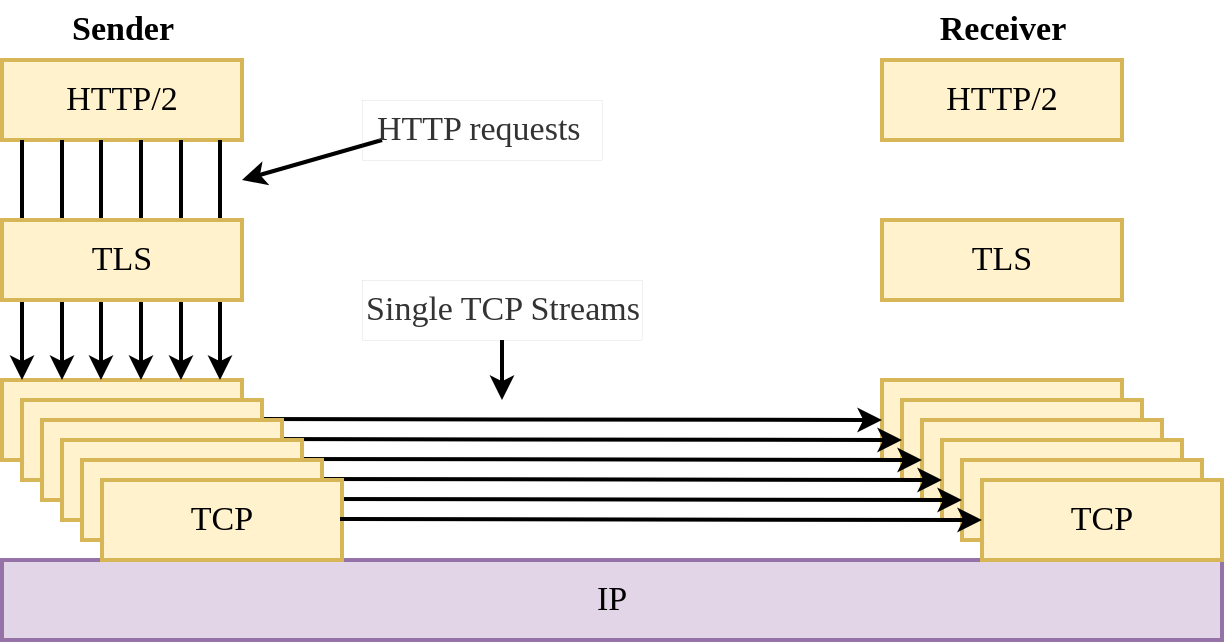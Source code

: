 <mxfile version="20.2.0" type="device"><diagram id="wT1ypxs-N-_fi6-ERzpt" name="Page-1"><mxGraphModel dx="1247" dy="627" grid="1" gridSize="10" guides="1" tooltips="1" connect="1" arrows="1" fold="1" page="1" pageScale="1" pageWidth="827" pageHeight="1169" math="0" shadow="0"><root><mxCell id="0"/><mxCell id="1" parent="0"/><mxCell id="jYlq2Y5q73pHyzIZ-Mcy-1" value="HTTP/2" style="rounded=0;whiteSpace=wrap;html=1;strokeColor=#d6b656;fillColor=#fff2cc;strokeWidth=2;fontFamily=Ubuntu Condensed;fontSource=https%3A%2F%2Ffonts.googleapis.com%2Fcss%3Ffamily%3DUbuntu%2BCondensed;fontSize=17;" parent="1" vertex="1"><mxGeometry x="120" y="240" width="120" height="40" as="geometry"/></mxCell><mxCell id="jYlq2Y5q73pHyzIZ-Mcy-2" value="HTTP/2" style="rounded=0;whiteSpace=wrap;html=1;fillColor=#fff2cc;strokeColor=#d6b656;strokeWidth=2;fontFamily=Ubuntu Condensed;fontSource=https%3A%2F%2Ffonts.googleapis.com%2Fcss%3Ffamily%3DUbuntu%2BCondensed;fontSize=17;" parent="1" vertex="1"><mxGeometry x="560" y="240" width="120" height="40" as="geometry"/></mxCell><mxCell id="jYlq2Y5q73pHyzIZ-Mcy-4" value="TCP" style="rounded=0;whiteSpace=wrap;html=1;strokeColor=#d6b656;fillColor=#fff2cc;strokeWidth=2;fontFamily=Ubuntu Condensed;fontSource=https%3A%2F%2Ffonts.googleapis.com%2Fcss%3Ffamily%3DUbuntu%2BCondensed;fontSize=17;" parent="1" vertex="1"><mxGeometry x="120" y="400" width="120" height="40" as="geometry"/></mxCell><mxCell id="jYlq2Y5q73pHyzIZ-Mcy-5" value="IP" style="rounded=0;whiteSpace=wrap;html=1;fillColor=#e1d5e7;strokeColor=#9673a6;strokeWidth=2;fontFamily=Ubuntu Condensed;fontSource=https%3A%2F%2Ffonts.googleapis.com%2Fcss%3Ffamily%3DUbuntu%2BCondensed;fontSize=17;" parent="1" vertex="1"><mxGeometry x="120" y="490" width="610" height="40" as="geometry"/></mxCell><mxCell id="jYlq2Y5q73pHyzIZ-Mcy-6" value="TLS" style="rounded=0;whiteSpace=wrap;html=1;strokeColor=#d6b656;fillColor=#fff2cc;strokeWidth=2;fontFamily=Ubuntu Condensed;fontSource=https%3A%2F%2Ffonts.googleapis.com%2Fcss%3Ffamily%3DUbuntu%2BCondensed;fontSize=17;" parent="1" vertex="1"><mxGeometry x="560" y="320" width="120" height="40" as="geometry"/></mxCell><mxCell id="jYlq2Y5q73pHyzIZ-Mcy-7" value="TCP" style="rounded=0;whiteSpace=wrap;html=1;strokeColor=#d6b656;fillColor=#fff2cc;strokeWidth=2;fontFamily=Ubuntu Condensed;fontSource=https%3A%2F%2Ffonts.googleapis.com%2Fcss%3Ffamily%3DUbuntu%2BCondensed;fontSize=17;" parent="1" vertex="1"><mxGeometry x="560" y="400" width="120" height="40" as="geometry"/></mxCell><mxCell id="jYlq2Y5q73pHyzIZ-Mcy-10" value="" style="endArrow=classic;html=1;rounded=0;exitX=0.25;exitY=1;exitDx=0;exitDy=0;entryX=0.25;entryY=0;entryDx=0;entryDy=0;fillColor=#f8cecc;strokeColor=#000000;strokeWidth=2;fontFamily=Ubuntu Condensed;fontSource=https%3A%2F%2Ffonts.googleapis.com%2Fcss%3Ffamily%3DUbuntu%2BCondensed;fontSize=17;" parent="1" edge="1"><mxGeometry width="50" height="50" relative="1" as="geometry"><mxPoint x="169.5" y="280" as="sourcePoint"/><mxPoint x="169.5" y="400" as="targetPoint"/></mxGeometry></mxCell><mxCell id="jYlq2Y5q73pHyzIZ-Mcy-14" value="&lt;b style=&quot;font-size: 17px;&quot;&gt;&lt;font style=&quot;font-size: 17px;&quot;&gt;Sender&lt;/font&gt;&lt;/b&gt;" style="text;html=1;align=center;verticalAlign=middle;resizable=0;points=[];autosize=1;strokeColor=none;fillColor=none;fontFamily=Ubuntu Condensed;fontSource=https%3A%2F%2Ffonts.googleapis.com%2Fcss%3Ffamily%3DUbuntu%2BCondensed;fontSize=17;" parent="1" vertex="1"><mxGeometry x="145" y="210" width="70" height="30" as="geometry"/></mxCell><mxCell id="jYlq2Y5q73pHyzIZ-Mcy-15" value="&lt;span style=&quot;font-size: 17px;&quot;&gt;&lt;b style=&quot;font-size: 17px;&quot;&gt;Receiver&lt;/b&gt;&lt;/span&gt;" style="text;html=1;align=center;verticalAlign=middle;resizable=0;points=[];autosize=1;strokeColor=none;fillColor=none;fontFamily=Ubuntu Condensed;fontSource=https%3A%2F%2Ffonts.googleapis.com%2Fcss%3Ffamily%3DUbuntu%2BCondensed;fontSize=17;" parent="1" vertex="1"><mxGeometry x="580" y="210" width="80" height="30" as="geometry"/></mxCell><mxCell id="jYlq2Y5q73pHyzIZ-Mcy-18" value="" style="endArrow=classic;html=1;rounded=0;fontSize=17;strokeWidth=2;entryX=0;entryY=0.5;entryDx=0;entryDy=0;fontFamily=Ubuntu Condensed;fontSource=https%3A%2F%2Ffonts.googleapis.com%2Fcss%3Ffamily%3DUbuntu%2BCondensed;" parent="1" target="jYlq2Y5q73pHyzIZ-Mcy-7" edge="1"><mxGeometry width="50" height="50" relative="1" as="geometry"><mxPoint x="239" y="419.5" as="sourcePoint"/><mxPoint x="550" y="420" as="targetPoint"/></mxGeometry></mxCell><mxCell id="jYlq2Y5q73pHyzIZ-Mcy-20" value="" style="rounded=0;orthogonalLoop=1;jettySize=auto;html=1;fontSize=17;strokeWidth=2;fontFamily=Ubuntu Condensed;fontSource=https%3A%2F%2Ffonts.googleapis.com%2Fcss%3Ffamily%3DUbuntu%2BCondensed;" parent="1" edge="1"><mxGeometry relative="1" as="geometry"><mxPoint x="310" y="280" as="sourcePoint"/><mxPoint x="240" y="300" as="targetPoint"/></mxGeometry></mxCell><mxCell id="jYlq2Y5q73pHyzIZ-Mcy-19" value="HTTP requests&amp;nbsp;" style="text;html=1;align=center;verticalAlign=middle;resizable=0;points=[];autosize=1;strokeColor=#666666;fillColor=none;fontSize=17;fontColor=#333333;strokeWidth=0;fontStyle=0;fontFamily=Ubuntu Condensed;fontSource=https%3A%2F%2Ffonts.googleapis.com%2Fcss%3Ffamily%3DUbuntu%2BCondensed;" parent="1" vertex="1"><mxGeometry x="300" y="260" width="120" height="30" as="geometry"/></mxCell><mxCell id="-lGj_dTgAtzLJm71XhEx-1" value="TCP" style="rounded=0;whiteSpace=wrap;html=1;strokeColor=#d6b656;fillColor=#fff2cc;strokeWidth=2;fontFamily=Ubuntu Condensed;fontSource=https%3A%2F%2Ffonts.googleapis.com%2Fcss%3Ffamily%3DUbuntu%2BCondensed;fontSize=17;" vertex="1" parent="1"><mxGeometry x="130" y="410" width="120" height="40" as="geometry"/></mxCell><mxCell id="-lGj_dTgAtzLJm71XhEx-4" value="TCP" style="rounded=0;whiteSpace=wrap;html=1;strokeColor=#d6b656;fillColor=#fff2cc;strokeWidth=2;fontFamily=Ubuntu Condensed;fontSource=https%3A%2F%2Ffonts.googleapis.com%2Fcss%3Ffamily%3DUbuntu%2BCondensed;fontSize=17;" vertex="1" parent="1"><mxGeometry x="570" y="410" width="120" height="40" as="geometry"/></mxCell><mxCell id="-lGj_dTgAtzLJm71XhEx-5" value="" style="endArrow=classic;html=1;rounded=0;fontSize=17;strokeWidth=2;entryX=0;entryY=0.5;entryDx=0;entryDy=0;fontFamily=Ubuntu Condensed;fontSource=https%3A%2F%2Ffonts.googleapis.com%2Fcss%3Ffamily%3DUbuntu%2BCondensed;" edge="1" parent="1"><mxGeometry width="50" height="50" relative="1" as="geometry"><mxPoint x="249" y="429.5" as="sourcePoint"/><mxPoint x="570" y="430" as="targetPoint"/></mxGeometry></mxCell><mxCell id="-lGj_dTgAtzLJm71XhEx-6" value="TCP" style="rounded=0;whiteSpace=wrap;html=1;strokeColor=#d6b656;fillColor=#fff2cc;strokeWidth=2;fontFamily=Ubuntu Condensed;fontSource=https%3A%2F%2Ffonts.googleapis.com%2Fcss%3Ffamily%3DUbuntu%2BCondensed;fontSize=17;" vertex="1" parent="1"><mxGeometry x="140" y="420" width="120" height="40" as="geometry"/></mxCell><mxCell id="-lGj_dTgAtzLJm71XhEx-7" value="TCP" style="rounded=0;whiteSpace=wrap;html=1;strokeColor=#d6b656;fillColor=#fff2cc;strokeWidth=2;fontFamily=Ubuntu Condensed;fontSource=https%3A%2F%2Ffonts.googleapis.com%2Fcss%3Ffamily%3DUbuntu%2BCondensed;fontSize=17;" vertex="1" parent="1"><mxGeometry x="580" y="420" width="120" height="40" as="geometry"/></mxCell><mxCell id="-lGj_dTgAtzLJm71XhEx-8" value="" style="endArrow=classic;html=1;rounded=0;fontSize=17;strokeWidth=2;entryX=0;entryY=0.5;entryDx=0;entryDy=0;fontFamily=Ubuntu Condensed;fontSource=https%3A%2F%2Ffonts.googleapis.com%2Fcss%3Ffamily%3DUbuntu%2BCondensed;" edge="1" parent="1"><mxGeometry width="50" height="50" relative="1" as="geometry"><mxPoint x="259" y="439.5" as="sourcePoint"/><mxPoint x="580" y="440" as="targetPoint"/></mxGeometry></mxCell><mxCell id="-lGj_dTgAtzLJm71XhEx-9" value="TCP" style="rounded=0;whiteSpace=wrap;html=1;strokeColor=#d6b656;fillColor=#fff2cc;strokeWidth=2;fontFamily=Ubuntu Condensed;fontSource=https%3A%2F%2Ffonts.googleapis.com%2Fcss%3Ffamily%3DUbuntu%2BCondensed;fontSize=17;" vertex="1" parent="1"><mxGeometry x="150" y="430" width="120" height="40" as="geometry"/></mxCell><mxCell id="-lGj_dTgAtzLJm71XhEx-10" value="TCP" style="rounded=0;whiteSpace=wrap;html=1;strokeColor=#d6b656;fillColor=#fff2cc;strokeWidth=2;fontFamily=Ubuntu Condensed;fontSource=https%3A%2F%2Ffonts.googleapis.com%2Fcss%3Ffamily%3DUbuntu%2BCondensed;fontSize=17;" vertex="1" parent="1"><mxGeometry x="590" y="430" width="120" height="40" as="geometry"/></mxCell><mxCell id="-lGj_dTgAtzLJm71XhEx-11" value="" style="endArrow=classic;html=1;rounded=0;fontSize=17;strokeWidth=2;entryX=0;entryY=0.5;entryDx=0;entryDy=0;fontFamily=Ubuntu Condensed;fontSource=https%3A%2F%2Ffonts.googleapis.com%2Fcss%3Ffamily%3DUbuntu%2BCondensed;" edge="1" parent="1"><mxGeometry width="50" height="50" relative="1" as="geometry"><mxPoint x="269" y="449.5" as="sourcePoint"/><mxPoint x="590" y="450" as="targetPoint"/></mxGeometry></mxCell><mxCell id="-lGj_dTgAtzLJm71XhEx-12" value="TCP" style="rounded=0;whiteSpace=wrap;html=1;strokeColor=#d6b656;fillColor=#fff2cc;strokeWidth=2;fontFamily=Ubuntu Condensed;fontSource=https%3A%2F%2Ffonts.googleapis.com%2Fcss%3Ffamily%3DUbuntu%2BCondensed;fontSize=17;" vertex="1" parent="1"><mxGeometry x="160" y="440" width="120" height="40" as="geometry"/></mxCell><mxCell id="-lGj_dTgAtzLJm71XhEx-13" value="TCP" style="rounded=0;whiteSpace=wrap;html=1;strokeColor=#d6b656;fillColor=#fff2cc;strokeWidth=2;fontFamily=Ubuntu Condensed;fontSource=https%3A%2F%2Ffonts.googleapis.com%2Fcss%3Ffamily%3DUbuntu%2BCondensed;fontSize=17;" vertex="1" parent="1"><mxGeometry x="600" y="440" width="120" height="40" as="geometry"/></mxCell><mxCell id="-lGj_dTgAtzLJm71XhEx-14" value="" style="endArrow=classic;html=1;rounded=0;fontSize=17;strokeWidth=2;entryX=0;entryY=0.5;entryDx=0;entryDy=0;fontFamily=Ubuntu Condensed;fontSource=https%3A%2F%2Ffonts.googleapis.com%2Fcss%3Ffamily%3DUbuntu%2BCondensed;" edge="1" parent="1"><mxGeometry width="50" height="50" relative="1" as="geometry"><mxPoint x="279" y="459.5" as="sourcePoint"/><mxPoint x="600" y="460" as="targetPoint"/></mxGeometry></mxCell><mxCell id="-lGj_dTgAtzLJm71XhEx-15" value="TCP" style="rounded=0;whiteSpace=wrap;html=1;strokeColor=#d6b656;fillColor=#fff2cc;strokeWidth=2;fontFamily=Ubuntu Condensed;fontSource=https%3A%2F%2Ffonts.googleapis.com%2Fcss%3Ffamily%3DUbuntu%2BCondensed;fontSize=17;" vertex="1" parent="1"><mxGeometry x="170" y="450" width="120" height="40" as="geometry"/></mxCell><mxCell id="-lGj_dTgAtzLJm71XhEx-16" value="TCP" style="rounded=0;whiteSpace=wrap;html=1;strokeColor=#d6b656;fillColor=#fff2cc;strokeWidth=2;fontFamily=Ubuntu Condensed;fontSource=https%3A%2F%2Ffonts.googleapis.com%2Fcss%3Ffamily%3DUbuntu%2BCondensed;fontSize=17;" vertex="1" parent="1"><mxGeometry x="610" y="450" width="120" height="40" as="geometry"/></mxCell><mxCell id="-lGj_dTgAtzLJm71XhEx-17" value="" style="endArrow=classic;html=1;rounded=0;fontSize=17;strokeWidth=2;entryX=0;entryY=0.5;entryDx=0;entryDy=0;fontFamily=Ubuntu Condensed;fontSource=https%3A%2F%2Ffonts.googleapis.com%2Fcss%3Ffamily%3DUbuntu%2BCondensed;" edge="1" parent="1"><mxGeometry width="50" height="50" relative="1" as="geometry"><mxPoint x="289" y="469.5" as="sourcePoint"/><mxPoint x="610" y="470" as="targetPoint"/></mxGeometry></mxCell><mxCell id="-lGj_dTgAtzLJm71XhEx-18" value="" style="rounded=0;orthogonalLoop=1;jettySize=auto;html=1;fontSize=17;strokeWidth=2;fontFamily=Ubuntu Condensed;fontSource=https%3A%2F%2Ffonts.googleapis.com%2Fcss%3Ffamily%3DUbuntu%2BCondensed;" edge="1" parent="1"><mxGeometry relative="1" as="geometry"><mxPoint x="370" y="380" as="sourcePoint"/><mxPoint x="370" y="410" as="targetPoint"/></mxGeometry></mxCell><mxCell id="-lGj_dTgAtzLJm71XhEx-19" value="Single TCP Streams" style="text;html=1;align=center;verticalAlign=middle;resizable=0;points=[];autosize=1;strokeColor=#666666;fillColor=none;fontSize=17;fontColor=#333333;strokeWidth=0;fontStyle=0;fontFamily=Ubuntu Condensed;fontSource=https%3A%2F%2Ffonts.googleapis.com%2Fcss%3Ffamily%3DUbuntu%2BCondensed;" vertex="1" parent="1"><mxGeometry x="300" y="350" width="140" height="30" as="geometry"/></mxCell><mxCell id="-lGj_dTgAtzLJm71XhEx-20" value="" style="endArrow=classic;html=1;rounded=0;exitX=0.25;exitY=1;exitDx=0;exitDy=0;entryX=0.25;entryY=0;entryDx=0;entryDy=0;fillColor=#f8cecc;strokeColor=#000000;strokeWidth=2;fontFamily=Ubuntu Condensed;fontSource=https%3A%2F%2Ffonts.googleapis.com%2Fcss%3Ffamily%3DUbuntu%2BCondensed;fontSize=17;" edge="1" parent="1"><mxGeometry width="50" height="50" relative="1" as="geometry"><mxPoint x="150" y="280" as="sourcePoint"/><mxPoint x="150" y="400" as="targetPoint"/></mxGeometry></mxCell><mxCell id="-lGj_dTgAtzLJm71XhEx-21" value="" style="endArrow=classic;html=1;rounded=0;exitX=0.25;exitY=1;exitDx=0;exitDy=0;entryX=0.25;entryY=0;entryDx=0;entryDy=0;fillColor=#f8cecc;strokeColor=#000000;strokeWidth=2;fontFamily=Ubuntu Condensed;fontSource=https%3A%2F%2Ffonts.googleapis.com%2Fcss%3Ffamily%3DUbuntu%2BCondensed;fontSize=17;" edge="1" parent="1"><mxGeometry width="50" height="50" relative="1" as="geometry"><mxPoint x="189.5" y="280" as="sourcePoint"/><mxPoint x="189.5" y="400" as="targetPoint"/></mxGeometry></mxCell><mxCell id="-lGj_dTgAtzLJm71XhEx-22" value="" style="endArrow=classic;html=1;rounded=0;exitX=0.25;exitY=1;exitDx=0;exitDy=0;entryX=0.25;entryY=0;entryDx=0;entryDy=0;fillColor=#f8cecc;strokeColor=#000000;strokeWidth=2;fontFamily=Ubuntu Condensed;fontSource=https%3A%2F%2Ffonts.googleapis.com%2Fcss%3Ffamily%3DUbuntu%2BCondensed;fontSize=17;" edge="1" parent="1"><mxGeometry width="50" height="50" relative="1" as="geometry"><mxPoint x="130" y="280" as="sourcePoint"/><mxPoint x="130" y="400" as="targetPoint"/></mxGeometry></mxCell><mxCell id="-lGj_dTgAtzLJm71XhEx-23" value="" style="endArrow=classic;html=1;rounded=0;exitX=0.25;exitY=1;exitDx=0;exitDy=0;entryX=0.25;entryY=0;entryDx=0;entryDy=0;fillColor=#f8cecc;strokeColor=#000000;strokeWidth=2;fontFamily=Ubuntu Condensed;fontSource=https%3A%2F%2Ffonts.googleapis.com%2Fcss%3Ffamily%3DUbuntu%2BCondensed;fontSize=17;" edge="1" parent="1"><mxGeometry width="50" height="50" relative="1" as="geometry"><mxPoint x="209.5" y="280" as="sourcePoint"/><mxPoint x="209.5" y="400" as="targetPoint"/></mxGeometry></mxCell><mxCell id="-lGj_dTgAtzLJm71XhEx-24" value="" style="endArrow=classic;html=1;rounded=0;exitX=0.25;exitY=1;exitDx=0;exitDy=0;entryX=0.25;entryY=0;entryDx=0;entryDy=0;fillColor=#f8cecc;strokeColor=#000000;strokeWidth=2;fontFamily=Ubuntu Condensed;fontSource=https%3A%2F%2Ffonts.googleapis.com%2Fcss%3Ffamily%3DUbuntu%2BCondensed;fontSize=17;" edge="1" parent="1"><mxGeometry width="50" height="50" relative="1" as="geometry"><mxPoint x="229" y="280" as="sourcePoint"/><mxPoint x="229" y="400" as="targetPoint"/></mxGeometry></mxCell><mxCell id="jYlq2Y5q73pHyzIZ-Mcy-3" value="TLS" style="rounded=0;whiteSpace=wrap;html=1;strokeColor=#d6b656;fillColor=#fff2cc;strokeWidth=2;fontFamily=Ubuntu Condensed;fontSource=https%3A%2F%2Ffonts.googleapis.com%2Fcss%3Ffamily%3DUbuntu%2BCondensed;fontSize=17;" parent="1" vertex="1"><mxGeometry x="120" y="320" width="120" height="40" as="geometry"/></mxCell></root></mxGraphModel></diagram></mxfile>